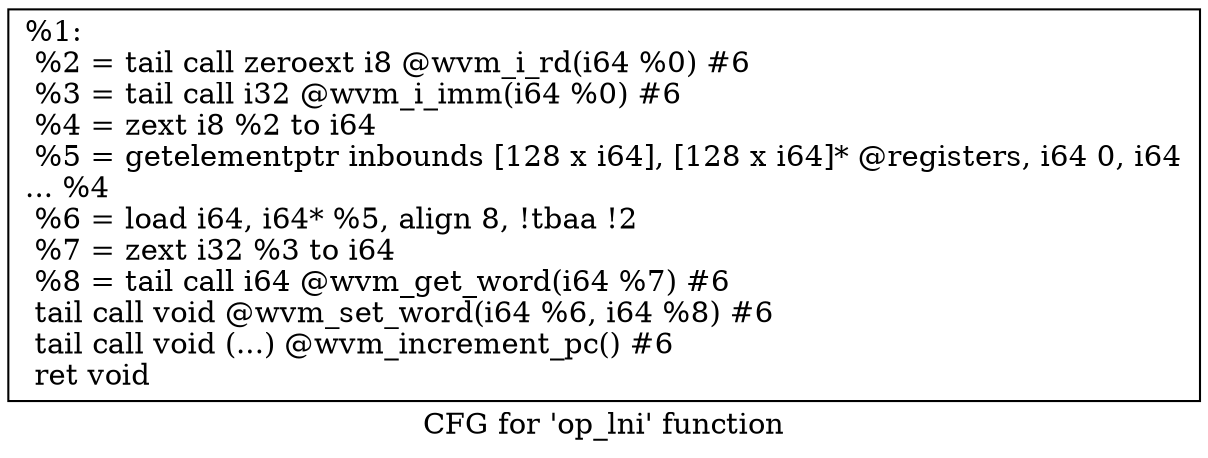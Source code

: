 digraph "CFG for 'op_lni' function" {
	label="CFG for 'op_lni' function";

	Node0x7f8ef0d41150 [shape=record,label="{%1:\l  %2 = tail call zeroext i8 @wvm_i_rd(i64 %0) #6\l  %3 = tail call i32 @wvm_i_imm(i64 %0) #6\l  %4 = zext i8 %2 to i64\l  %5 = getelementptr inbounds [128 x i64], [128 x i64]* @registers, i64 0, i64\l... %4\l  %6 = load i64, i64* %5, align 8, !tbaa !2\l  %7 = zext i32 %3 to i64\l  %8 = tail call i64 @wvm_get_word(i64 %7) #6\l  tail call void @wvm_set_word(i64 %6, i64 %8) #6\l  tail call void (...) @wvm_increment_pc() #6\l  ret void\l}"];
}
